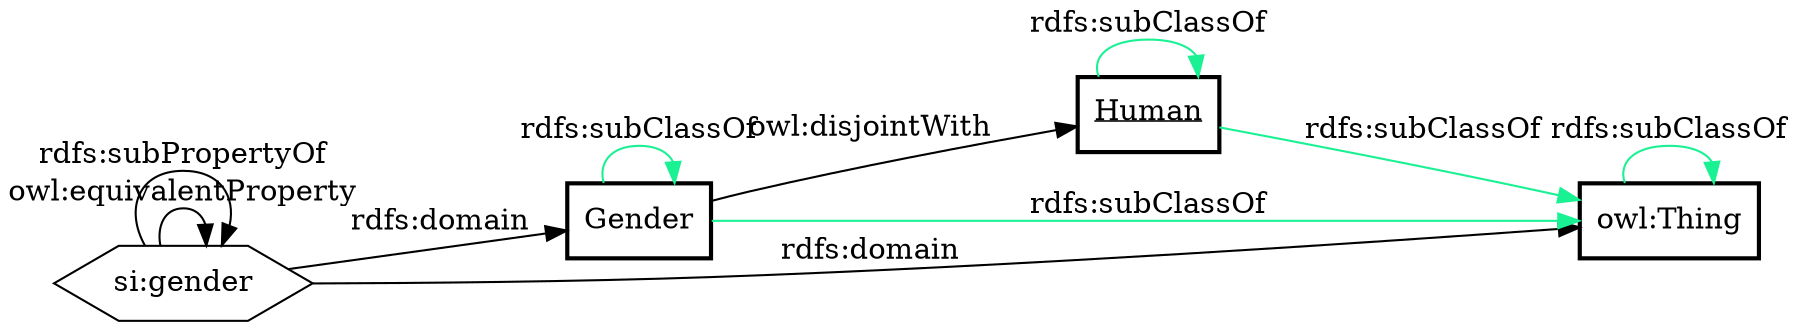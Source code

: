 digraph Konzeptuebersicht {
graph [ rankdir="LR" ]
"si:gender"[  shape="hexagon" label="si:gender" ];
"si:GenderType"[  shape="box"  style="bold" label="Gender" ];
"si:Human"[  shape="box"  style="bold" label=<<U>Human</U>> ];
"owl:Thing"[  shape="box"  style="bold" label="owl:Thing" ];
"si:gender" -> "si:gender" [ label = "owl:equivalentProperty" arrowtail="normal"  color="black"  ];
"si:gender" -> "si:gender" [ label = "rdfs:subPropertyOf" arrowtail="normal"  color="black"  ];
"si:GenderType" -> "si:Human" [ label = "owl:disjointWith" arrowtail="normal"  color="black"  ];
"si:Human" -> "owl:Thing" [ label = "rdfs:subClassOf" arrowtail="normal"  color="#19F193"  ];
"si:GenderType" -> "si:GenderType" [ label = "rdfs:subClassOf" arrowtail="normal"  color="#19F193"  ];
"si:gender" -> "owl:Thing" [ label = "rdfs:domain" arrowtail="normal"  color="black"  ];
"si:gender" -> "si:GenderType" [ label = "rdfs:domain" arrowtail="normal"  color="black"  ];
"owl:Thing" -> "owl:Thing" [ label = "rdfs:subClassOf" arrowtail="normal"  color="#19F193"  ];
"si:Human" -> "si:Human" [ label = "rdfs:subClassOf" arrowtail="normal"  color="#19F193"  ];
"si:GenderType" -> "owl:Thing" [ label = "rdfs:subClassOf" arrowtail="normal"  color="#19F193"  ];
}